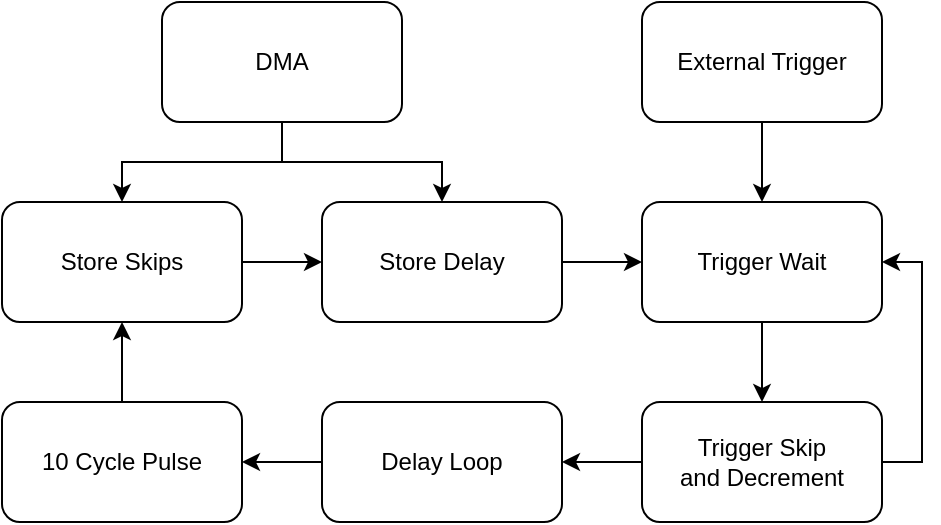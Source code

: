 <mxfile version="28.2.0">
  <diagram name="Page-1" id="05A9gQndf-n6hnO-kbpU">
    <mxGraphModel dx="900" dy="590" grid="1" gridSize="10" guides="1" tooltips="1" connect="1" arrows="1" fold="1" page="1" pageScale="1" pageWidth="850" pageHeight="1100" math="0" shadow="0">
      <root>
        <mxCell id="0" />
        <mxCell id="1" parent="0" />
        <mxCell id="ehd2DurVukb3VRlGl7Vz-6" style="edgeStyle=orthogonalEdgeStyle;rounded=0;orthogonalLoop=1;jettySize=auto;html=1;entryX=0.5;entryY=0;entryDx=0;entryDy=0;" parent="1" source="ehd2DurVukb3VRlGl7Vz-1" target="ehd2DurVukb3VRlGl7Vz-2" edge="1">
          <mxGeometry relative="1" as="geometry" />
        </mxCell>
        <mxCell id="RB8QTETf-OfAMit0L45T-2" style="edgeStyle=orthogonalEdgeStyle;rounded=0;orthogonalLoop=1;jettySize=auto;html=1;" edge="1" parent="1" source="ehd2DurVukb3VRlGl7Vz-1" target="ehd2DurVukb3VRlGl7Vz-3">
          <mxGeometry relative="1" as="geometry" />
        </mxCell>
        <mxCell id="ehd2DurVukb3VRlGl7Vz-1" value="DMA" style="rounded=1;whiteSpace=wrap;html=1;" parent="1" vertex="1">
          <mxGeometry x="200" y="60" width="120" height="60" as="geometry" />
        </mxCell>
        <mxCell id="ehd2DurVukb3VRlGl7Vz-9" style="edgeStyle=orthogonalEdgeStyle;rounded=0;orthogonalLoop=1;jettySize=auto;html=1;entryX=0;entryY=0.5;entryDx=0;entryDy=0;" parent="1" source="ehd2DurVukb3VRlGl7Vz-2" target="ehd2DurVukb3VRlGl7Vz-3" edge="1">
          <mxGeometry relative="1" as="geometry" />
        </mxCell>
        <mxCell id="ehd2DurVukb3VRlGl7Vz-2" value="Store Skips" style="rounded=1;whiteSpace=wrap;html=1;" parent="1" vertex="1">
          <mxGeometry x="120" y="160" width="120" height="60" as="geometry" />
        </mxCell>
        <mxCell id="ehd2DurVukb3VRlGl7Vz-10" style="edgeStyle=orthogonalEdgeStyle;rounded=0;orthogonalLoop=1;jettySize=auto;html=1;" parent="1" source="ehd2DurVukb3VRlGl7Vz-3" target="ehd2DurVukb3VRlGl7Vz-4" edge="1">
          <mxGeometry relative="1" as="geometry" />
        </mxCell>
        <mxCell id="ehd2DurVukb3VRlGl7Vz-3" value="Store Delay" style="rounded=1;whiteSpace=wrap;html=1;" parent="1" vertex="1">
          <mxGeometry x="280" y="160" width="120" height="60" as="geometry" />
        </mxCell>
        <mxCell id="ehd2DurVukb3VRlGl7Vz-20" style="edgeStyle=orthogonalEdgeStyle;rounded=0;orthogonalLoop=1;jettySize=auto;html=1;" parent="1" source="ehd2DurVukb3VRlGl7Vz-4" target="ehd2DurVukb3VRlGl7Vz-5" edge="1">
          <mxGeometry relative="1" as="geometry" />
        </mxCell>
        <mxCell id="ehd2DurVukb3VRlGl7Vz-4" value="Trigger Wait" style="rounded=1;whiteSpace=wrap;html=1;" parent="1" vertex="1">
          <mxGeometry x="440" y="160" width="120" height="60" as="geometry" />
        </mxCell>
        <mxCell id="RB8QTETf-OfAMit0L45T-5" style="edgeStyle=orthogonalEdgeStyle;rounded=0;orthogonalLoop=1;jettySize=auto;html=1;entryX=1;entryY=0.5;entryDx=0;entryDy=0;" edge="1" parent="1" source="ehd2DurVukb3VRlGl7Vz-5" target="ehd2DurVukb3VRlGl7Vz-4">
          <mxGeometry relative="1" as="geometry">
            <mxPoint x="580" y="190" as="targetPoint" />
            <Array as="points">
              <mxPoint x="580" y="290" />
              <mxPoint x="580" y="190" />
            </Array>
          </mxGeometry>
        </mxCell>
        <mxCell id="RB8QTETf-OfAMit0L45T-6" style="edgeStyle=orthogonalEdgeStyle;rounded=0;orthogonalLoop=1;jettySize=auto;html=1;entryX=1;entryY=0.5;entryDx=0;entryDy=0;" edge="1" parent="1" source="ehd2DurVukb3VRlGl7Vz-5" target="ehd2DurVukb3VRlGl7Vz-12">
          <mxGeometry relative="1" as="geometry" />
        </mxCell>
        <mxCell id="ehd2DurVukb3VRlGl7Vz-5" value="Trigger Skip&lt;div&gt;and Decrement&lt;/div&gt;" style="rounded=1;whiteSpace=wrap;html=1;" parent="1" vertex="1">
          <mxGeometry x="440" y="260" width="120" height="60" as="geometry" />
        </mxCell>
        <mxCell id="RB8QTETf-OfAMit0L45T-7" style="edgeStyle=orthogonalEdgeStyle;rounded=0;orthogonalLoop=1;jettySize=auto;html=1;" edge="1" parent="1" source="ehd2DurVukb3VRlGl7Vz-12" target="ehd2DurVukb3VRlGl7Vz-15">
          <mxGeometry relative="1" as="geometry" />
        </mxCell>
        <mxCell id="ehd2DurVukb3VRlGl7Vz-12" value="Delay Loop" style="rounded=1;whiteSpace=wrap;html=1;" parent="1" vertex="1">
          <mxGeometry x="280" y="260" width="120" height="60" as="geometry" />
        </mxCell>
        <mxCell id="RB8QTETf-OfAMit0L45T-8" style="edgeStyle=orthogonalEdgeStyle;rounded=0;orthogonalLoop=1;jettySize=auto;html=1;" edge="1" parent="1" source="ehd2DurVukb3VRlGl7Vz-15" target="ehd2DurVukb3VRlGl7Vz-2">
          <mxGeometry relative="1" as="geometry" />
        </mxCell>
        <mxCell id="ehd2DurVukb3VRlGl7Vz-15" value="10 Cycle Pulse" style="rounded=1;whiteSpace=wrap;html=1;" parent="1" vertex="1">
          <mxGeometry x="120" y="260" width="120" height="60" as="geometry" />
        </mxCell>
        <mxCell id="RB8QTETf-OfAMit0L45T-4" style="edgeStyle=orthogonalEdgeStyle;rounded=0;orthogonalLoop=1;jettySize=auto;html=1;" edge="1" parent="1" source="RB8QTETf-OfAMit0L45T-3" target="ehd2DurVukb3VRlGl7Vz-4">
          <mxGeometry relative="1" as="geometry" />
        </mxCell>
        <mxCell id="RB8QTETf-OfAMit0L45T-3" value="External Trigger" style="rounded=1;whiteSpace=wrap;html=1;" vertex="1" parent="1">
          <mxGeometry x="440" y="60" width="120" height="60" as="geometry" />
        </mxCell>
      </root>
    </mxGraphModel>
  </diagram>
</mxfile>
